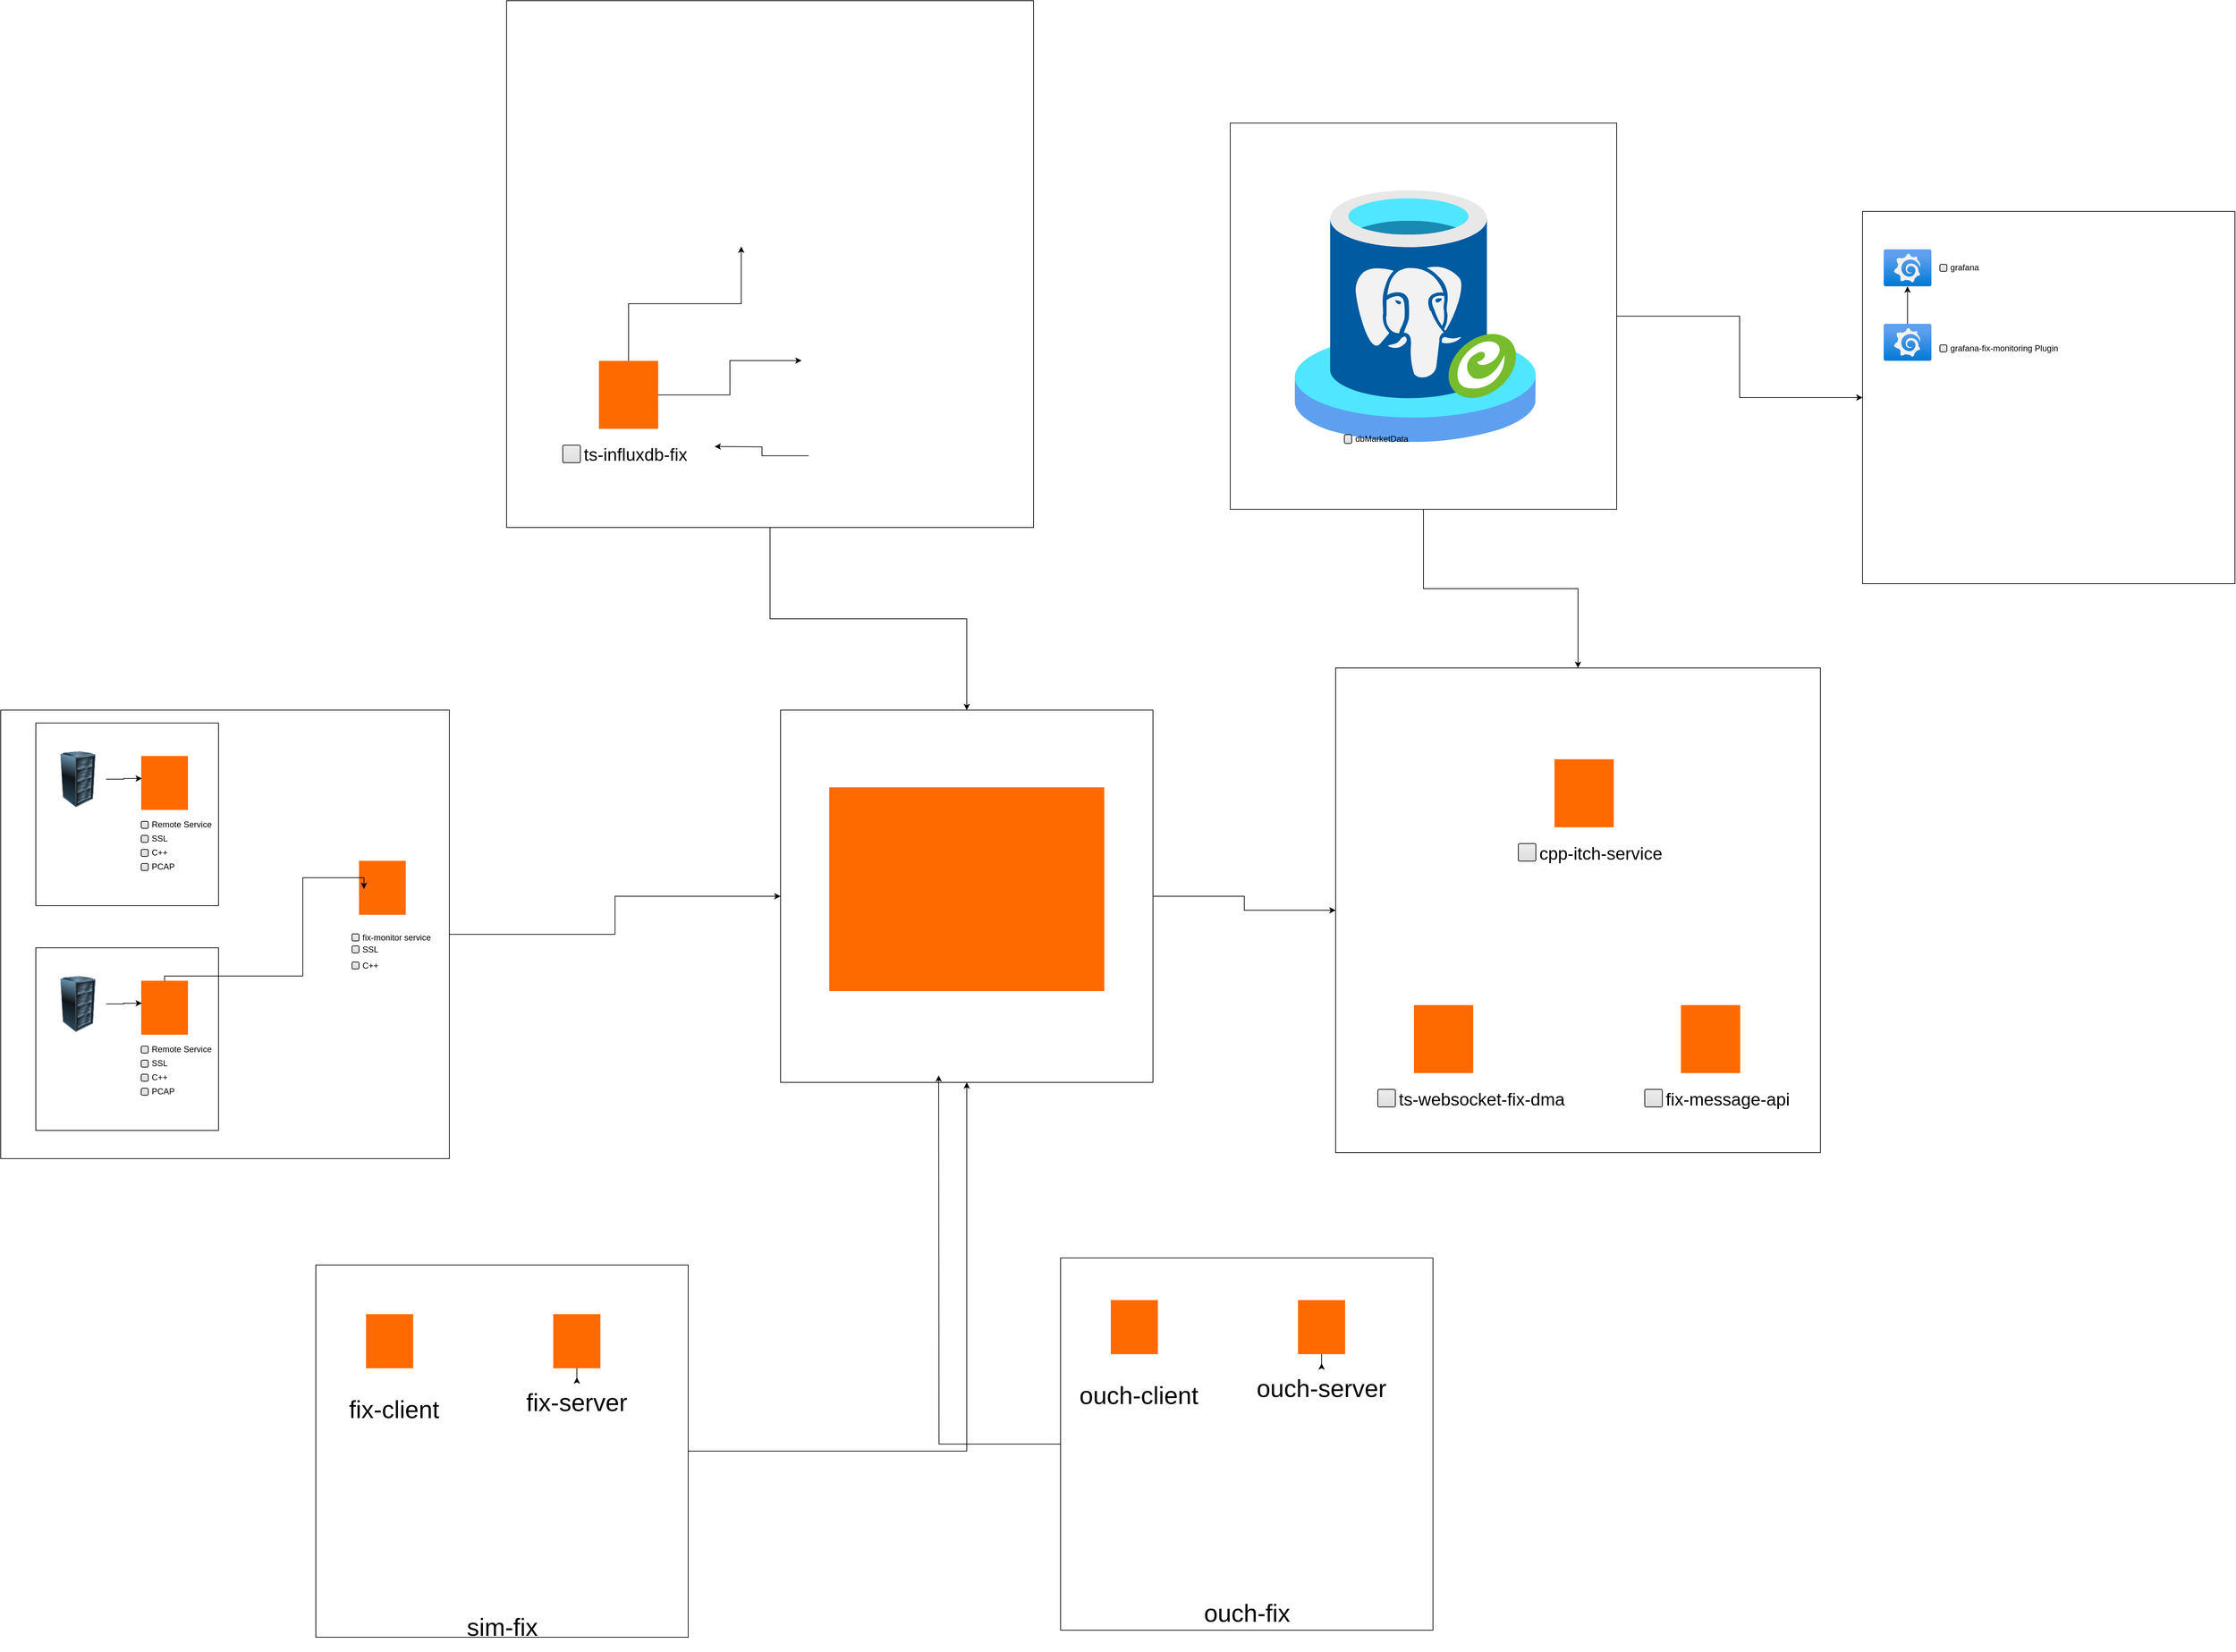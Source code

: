 <mxfile version="26.2.14">
  <diagram name="Page-1" id="Bn2f4_8WebnBMHvuVNAl">
    <mxGraphModel dx="4783" dy="3750" grid="1" gridSize="10" guides="1" tooltips="1" connect="1" arrows="1" fold="1" page="1" pageScale="1" pageWidth="850" pageHeight="1100" math="0" shadow="0">
      <root>
        <mxCell id="0" />
        <mxCell id="1" parent="0" />
        <mxCell id="mi6dfQoFwBmpPyF7Z1ts-6" style="edgeStyle=orthogonalEdgeStyle;rounded=0;orthogonalLoop=1;jettySize=auto;html=1;" edge="1" parent="1" source="fPYPMNEVIKLgvC5DWrea-23" target="iIMbkNhyBwI1xsPDOUZN-13">
          <mxGeometry relative="1" as="geometry" />
        </mxCell>
        <mxCell id="mi6dfQoFwBmpPyF7Z1ts-43" style="edgeStyle=orthogonalEdgeStyle;rounded=0;orthogonalLoop=1;jettySize=auto;html=1;" edge="1" parent="1" source="iIMbkNhyBwI1xsPDOUZN-13" target="fPYPMNEVIKLgvC5DWrea-22">
          <mxGeometry relative="1" as="geometry" />
        </mxCell>
        <mxCell id="iIMbkNhyBwI1xsPDOUZN-13" value="" style="whiteSpace=wrap;html=1;aspect=fixed;" parent="1" vertex="1">
          <mxGeometry x="440" width="530" height="530" as="geometry" />
        </mxCell>
        <mxCell id="iIMbkNhyBwI1xsPDOUZN-41" value="" style="points=[];aspect=fixed;html=1;align=center;shadow=0;dashed=0;fillColor=#FF6A00;strokeColor=none;shape=mxgraph.alibaba_cloud.kafka;" parent="1" vertex="1">
          <mxGeometry x="509.25" y="110" width="391.5" height="290" as="geometry" />
        </mxCell>
        <mxCell id="mi6dfQoFwBmpPyF7Z1ts-4" style="edgeStyle=orthogonalEdgeStyle;rounded=0;orthogonalLoop=1;jettySize=auto;html=1;" edge="1" parent="1" source="fPYPMNEVIKLgvC5DWrea-16" target="iIMbkNhyBwI1xsPDOUZN-13">
          <mxGeometry relative="1" as="geometry" />
        </mxCell>
        <mxCell id="mi6dfQoFwBmpPyF7Z1ts-7" value="" style="group" vertex="1" connectable="0" parent="1">
          <mxGeometry x="-670" width="638.6" height="638.6" as="geometry" />
        </mxCell>
        <mxCell id="fPYPMNEVIKLgvC5DWrea-23" value="" style="whiteSpace=wrap;html=1;aspect=fixed;" parent="mi6dfQoFwBmpPyF7Z1ts-7" vertex="1">
          <mxGeometry width="638.6" height="638.6" as="geometry" />
        </mxCell>
        <mxCell id="iIMbkNhyBwI1xsPDOUZN-2" value="" style="whiteSpace=wrap;html=1;aspect=fixed;" parent="mi6dfQoFwBmpPyF7Z1ts-7" vertex="1">
          <mxGeometry x="50" y="18.4" width="260" height="260" as="geometry" />
        </mxCell>
        <mxCell id="iIMbkNhyBwI1xsPDOUZN-1" value="" style="image;html=1;image=img/lib/clip_art/computers/Server_Rack_128x128.png" parent="mi6dfQoFwBmpPyF7Z1ts-7" vertex="1">
          <mxGeometry x="70" y="58.4" width="80" height="80" as="geometry" />
        </mxCell>
        <mxCell id="iIMbkNhyBwI1xsPDOUZN-6" value="" style="points=[];aspect=fixed;html=1;align=center;shadow=0;dashed=0;fillColor=#FF6A00;strokeColor=none;shape=mxgraph.alibaba_cloud.ahas_application_high_availability_service;" parent="mi6dfQoFwBmpPyF7Z1ts-7" vertex="1">
          <mxGeometry x="200" y="65.3" width="66.5" height="76.8" as="geometry" />
        </mxCell>
        <mxCell id="iIMbkNhyBwI1xsPDOUZN-8" style="edgeStyle=orthogonalEdgeStyle;rounded=0;orthogonalLoop=1;jettySize=auto;html=1;exitX=1;exitY=0.5;exitDx=0;exitDy=0;entryX=0.015;entryY=0.418;entryDx=0;entryDy=0;entryPerimeter=0;" parent="mi6dfQoFwBmpPyF7Z1ts-7" source="iIMbkNhyBwI1xsPDOUZN-1" target="iIMbkNhyBwI1xsPDOUZN-6" edge="1">
          <mxGeometry relative="1" as="geometry" />
        </mxCell>
        <mxCell id="iIMbkNhyBwI1xsPDOUZN-9" value="Remote Service" style="html=1;shadow=0;dashed=0;shape=mxgraph.bootstrap.checkbox2;labelPosition=right;verticalLabelPosition=middle;align=left;verticalAlign=middle;gradientColor=#DEDEDE;fillColor=#EDEDED;checked=0;spacing=5;checkedFill=#0085FC;checkedStroke=#ffffff;sketch=0;" parent="mi6dfQoFwBmpPyF7Z1ts-7" vertex="1">
          <mxGeometry x="200" y="158.4" width="10" height="10" as="geometry" />
        </mxCell>
        <mxCell id="iIMbkNhyBwI1xsPDOUZN-11" value="SSL" style="html=1;shadow=0;dashed=0;shape=mxgraph.bootstrap.checkbox2;labelPosition=right;verticalLabelPosition=middle;align=left;verticalAlign=middle;gradientColor=#DEDEDE;fillColor=#EDEDED;checked=0;spacing=5;checkedFill=#0085FC;checkedStroke=#ffffff;sketch=0;" parent="mi6dfQoFwBmpPyF7Z1ts-7" vertex="1">
          <mxGeometry x="200" y="178.4" width="10" height="10" as="geometry" />
        </mxCell>
        <mxCell id="iIMbkNhyBwI1xsPDOUZN-12" value="" style="points=[];aspect=fixed;html=1;align=center;shadow=0;dashed=0;fillColor=#FF6A00;strokeColor=none;shape=mxgraph.alibaba_cloud.ahas_application_high_availability_service;" parent="mi6dfQoFwBmpPyF7Z1ts-7" vertex="1">
          <mxGeometry x="510" y="214.6" width="66.5" height="76.8" as="geometry" />
        </mxCell>
        <mxCell id="iIMbkNhyBwI1xsPDOUZN-15" value="fix-monitor service" style="html=1;shadow=0;dashed=0;shape=mxgraph.bootstrap.checkbox2;labelPosition=right;verticalLabelPosition=middle;align=left;verticalAlign=middle;gradientColor=#DEDEDE;fillColor=#EDEDED;checked=0;spacing=5;checkedFill=#0085FC;checkedStroke=#ffffff;sketch=0;" parent="mi6dfQoFwBmpPyF7Z1ts-7" vertex="1">
          <mxGeometry x="500" y="318.6" width="10" height="10" as="geometry" />
        </mxCell>
        <mxCell id="iIMbkNhyBwI1xsPDOUZN-18" value="" style="whiteSpace=wrap;html=1;aspect=fixed;" parent="mi6dfQoFwBmpPyF7Z1ts-7" vertex="1">
          <mxGeometry x="50" y="338.4" width="260" height="260" as="geometry" />
        </mxCell>
        <mxCell id="iIMbkNhyBwI1xsPDOUZN-19" value="" style="image;html=1;image=img/lib/clip_art/computers/Server_Rack_128x128.png" parent="mi6dfQoFwBmpPyF7Z1ts-7" vertex="1">
          <mxGeometry x="70" y="378.4" width="80" height="80" as="geometry" />
        </mxCell>
        <mxCell id="iIMbkNhyBwI1xsPDOUZN-20" value="" style="points=[];aspect=fixed;html=1;align=center;shadow=0;dashed=0;fillColor=#FF6A00;strokeColor=none;shape=mxgraph.alibaba_cloud.ahas_application_high_availability_service;" parent="mi6dfQoFwBmpPyF7Z1ts-7" vertex="1">
          <mxGeometry x="200" y="385.3" width="66.5" height="76.8" as="geometry" />
        </mxCell>
        <mxCell id="iIMbkNhyBwI1xsPDOUZN-21" style="edgeStyle=orthogonalEdgeStyle;rounded=0;orthogonalLoop=1;jettySize=auto;html=1;exitX=1;exitY=0.5;exitDx=0;exitDy=0;entryX=0.015;entryY=0.418;entryDx=0;entryDy=0;entryPerimeter=0;" parent="mi6dfQoFwBmpPyF7Z1ts-7" source="iIMbkNhyBwI1xsPDOUZN-19" target="iIMbkNhyBwI1xsPDOUZN-20" edge="1">
          <mxGeometry relative="1" as="geometry" />
        </mxCell>
        <mxCell id="iIMbkNhyBwI1xsPDOUZN-22" value="Remote Service" style="html=1;shadow=0;dashed=0;shape=mxgraph.bootstrap.checkbox2;labelPosition=right;verticalLabelPosition=middle;align=left;verticalAlign=middle;gradientColor=#DEDEDE;fillColor=#EDEDED;checked=0;spacing=5;checkedFill=#0085FC;checkedStroke=#ffffff;sketch=0;" parent="mi6dfQoFwBmpPyF7Z1ts-7" vertex="1">
          <mxGeometry x="200" y="478.4" width="10" height="10" as="geometry" />
        </mxCell>
        <mxCell id="iIMbkNhyBwI1xsPDOUZN-23" value="SSL" style="html=1;shadow=0;dashed=0;shape=mxgraph.bootstrap.checkbox2;labelPosition=right;verticalLabelPosition=middle;align=left;verticalAlign=middle;gradientColor=#DEDEDE;fillColor=#EDEDED;checked=0;spacing=5;checkedFill=#0085FC;checkedStroke=#ffffff;sketch=0;" parent="mi6dfQoFwBmpPyF7Z1ts-7" vertex="1">
          <mxGeometry x="200" y="498.4" width="10" height="10" as="geometry" />
        </mxCell>
        <mxCell id="iIMbkNhyBwI1xsPDOUZN-24" value="SSL" style="html=1;shadow=0;dashed=0;shape=mxgraph.bootstrap.checkbox2;labelPosition=right;verticalLabelPosition=middle;align=left;verticalAlign=middle;gradientColor=#DEDEDE;fillColor=#EDEDED;checked=0;spacing=5;checkedFill=#0085FC;checkedStroke=#ffffff;sketch=0;" parent="mi6dfQoFwBmpPyF7Z1ts-7" vertex="1">
          <mxGeometry x="500" y="335.6" width="10" height="10" as="geometry" />
        </mxCell>
        <mxCell id="iIMbkNhyBwI1xsPDOUZN-25" style="edgeStyle=orthogonalEdgeStyle;rounded=0;orthogonalLoop=1;jettySize=auto;html=1;entryX=0.105;entryY=0.521;entryDx=0;entryDy=0;entryPerimeter=0;" parent="mi6dfQoFwBmpPyF7Z1ts-7" source="iIMbkNhyBwI1xsPDOUZN-20" target="iIMbkNhyBwI1xsPDOUZN-12" edge="1">
          <mxGeometry relative="1" as="geometry">
            <Array as="points">
              <mxPoint x="233" y="378.6" />
              <mxPoint x="430" y="378.6" />
              <mxPoint x="430" y="238.6" />
              <mxPoint x="517" y="238.6" />
            </Array>
          </mxGeometry>
        </mxCell>
        <mxCell id="iIMbkNhyBwI1xsPDOUZN-26" value="C++" style="html=1;shadow=0;dashed=0;shape=mxgraph.bootstrap.checkbox2;labelPosition=right;verticalLabelPosition=middle;align=left;verticalAlign=middle;gradientColor=#DEDEDE;fillColor=#EDEDED;checked=0;spacing=5;checkedFill=#0085FC;checkedStroke=#ffffff;sketch=0;" parent="mi6dfQoFwBmpPyF7Z1ts-7" vertex="1">
          <mxGeometry x="200" y="198.4" width="10" height="10" as="geometry" />
        </mxCell>
        <mxCell id="iIMbkNhyBwI1xsPDOUZN-27" value="C++" style="html=1;shadow=0;dashed=0;shape=mxgraph.bootstrap.checkbox2;labelPosition=right;verticalLabelPosition=middle;align=left;verticalAlign=middle;gradientColor=#DEDEDE;fillColor=#EDEDED;checked=0;spacing=5;checkedFill=#0085FC;checkedStroke=#ffffff;sketch=0;" parent="mi6dfQoFwBmpPyF7Z1ts-7" vertex="1">
          <mxGeometry x="200" y="518.4" width="10" height="10" as="geometry" />
        </mxCell>
        <mxCell id="iIMbkNhyBwI1xsPDOUZN-28" value="C++" style="html=1;shadow=0;dashed=0;shape=mxgraph.bootstrap.checkbox2;labelPosition=right;verticalLabelPosition=middle;align=left;verticalAlign=middle;gradientColor=#DEDEDE;fillColor=#EDEDED;checked=0;spacing=5;checkedFill=#0085FC;checkedStroke=#ffffff;sketch=0;" parent="mi6dfQoFwBmpPyF7Z1ts-7" vertex="1">
          <mxGeometry x="500" y="358.6" width="10" height="10" as="geometry" />
        </mxCell>
        <mxCell id="iIMbkNhyBwI1xsPDOUZN-29" value="PCAP&amp;nbsp;" style="html=1;shadow=0;dashed=0;shape=mxgraph.bootstrap.checkbox2;labelPosition=right;verticalLabelPosition=middle;align=left;verticalAlign=middle;gradientColor=#DEDEDE;fillColor=#EDEDED;checked=0;spacing=5;checkedFill=#0085FC;checkedStroke=#ffffff;sketch=0;" parent="mi6dfQoFwBmpPyF7Z1ts-7" vertex="1">
          <mxGeometry x="200" y="218.4" width="10" height="10" as="geometry" />
        </mxCell>
        <mxCell id="iIMbkNhyBwI1xsPDOUZN-30" value="PCAP&amp;nbsp;" style="html=1;shadow=0;dashed=0;shape=mxgraph.bootstrap.checkbox2;labelPosition=right;verticalLabelPosition=middle;align=left;verticalAlign=middle;gradientColor=#DEDEDE;fillColor=#EDEDED;checked=0;spacing=5;checkedFill=#0085FC;checkedStroke=#ffffff;sketch=0;" parent="mi6dfQoFwBmpPyF7Z1ts-7" vertex="1">
          <mxGeometry x="200" y="538.4" width="10" height="10" as="geometry" />
        </mxCell>
        <mxCell id="mi6dfQoFwBmpPyF7Z1ts-8" value="" style="group" vertex="1" connectable="0" parent="1">
          <mxGeometry x="-240" y="790" width="548.54" height="550" as="geometry" />
        </mxCell>
        <mxCell id="fPYPMNEVIKLgvC5DWrea-16" value="" style="whiteSpace=wrap;html=1;aspect=fixed;" parent="mi6dfQoFwBmpPyF7Z1ts-8" vertex="1">
          <mxGeometry x="18.54" width="530" height="530" as="geometry" />
        </mxCell>
        <mxCell id="fPYPMNEVIKLgvC5DWrea-18" value="" style="points=[];aspect=fixed;html=1;align=center;shadow=0;dashed=0;fillColor=#FF6A00;strokeColor=none;shape=mxgraph.alibaba_cloud.ask_ack_container_service_for_kubernetes;" parent="mi6dfQoFwBmpPyF7Z1ts-8" vertex="1">
          <mxGeometry x="90.0" y="70" width="67.09" height="77" as="geometry" />
        </mxCell>
        <mxCell id="mi6dfQoFwBmpPyF7Z1ts-3" value="" style="edgeStyle=orthogonalEdgeStyle;rounded=0;orthogonalLoop=1;jettySize=auto;html=1;" edge="1" parent="mi6dfQoFwBmpPyF7Z1ts-8" source="fPYPMNEVIKLgvC5DWrea-19" target="mi6dfQoFwBmpPyF7Z1ts-2">
          <mxGeometry relative="1" as="geometry" />
        </mxCell>
        <mxCell id="fPYPMNEVIKLgvC5DWrea-19" value="" style="points=[];aspect=fixed;html=1;align=center;shadow=0;dashed=0;fillColor=#FF6A00;strokeColor=none;shape=mxgraph.alibaba_cloud.ask_ack_container_service_for_kubernetes;" parent="mi6dfQoFwBmpPyF7Z1ts-8" vertex="1">
          <mxGeometry x="356.46" y="70" width="67.09" height="77" as="geometry" />
        </mxCell>
        <mxCell id="fPYPMNEVIKLgvC5DWrea-24" value="&lt;font style=&quot;font-size: 35px;&quot;&gt;sim-fix&lt;/font&gt;" style="text;html=1;align=center;verticalAlign=middle;whiteSpace=wrap;rounded=0;strokeWidth=6;" parent="mi6dfQoFwBmpPyF7Z1ts-8" vertex="1">
          <mxGeometry x="153.54" y="480" width="260" height="70" as="geometry" />
        </mxCell>
        <mxCell id="mi6dfQoFwBmpPyF7Z1ts-1" value="&lt;font style=&quot;font-size: 35px;&quot;&gt;fix-client&lt;/font&gt;" style="text;html=1;align=center;verticalAlign=middle;whiteSpace=wrap;rounded=0;strokeWidth=6;" vertex="1" parent="mi6dfQoFwBmpPyF7Z1ts-8">
          <mxGeometry y="170" width="260" height="70" as="geometry" />
        </mxCell>
        <mxCell id="mi6dfQoFwBmpPyF7Z1ts-2" value="&lt;font style=&quot;font-size: 35px;&quot;&gt;fix-server&lt;/font&gt;" style="text;html=1;align=center;verticalAlign=middle;whiteSpace=wrap;rounded=0;strokeWidth=6;" vertex="1" parent="mi6dfQoFwBmpPyF7Z1ts-8">
          <mxGeometry x="260" y="160" width="260" height="70" as="geometry" />
        </mxCell>
        <mxCell id="mi6dfQoFwBmpPyF7Z1ts-9" value="" style="group" vertex="1" connectable="0" parent="1">
          <mxGeometry x="820" y="770" width="548.54" height="550" as="geometry" />
        </mxCell>
        <mxCell id="mi6dfQoFwBmpPyF7Z1ts-10" value="" style="whiteSpace=wrap;html=1;aspect=fixed;" vertex="1" parent="mi6dfQoFwBmpPyF7Z1ts-9">
          <mxGeometry x="18.54" y="10" width="530" height="530" as="geometry" />
        </mxCell>
        <mxCell id="mi6dfQoFwBmpPyF7Z1ts-11" value="" style="points=[];aspect=fixed;html=1;align=center;shadow=0;dashed=0;fillColor=#FF6A00;strokeColor=none;shape=mxgraph.alibaba_cloud.ask_ack_container_service_for_kubernetes;" vertex="1" parent="mi6dfQoFwBmpPyF7Z1ts-9">
          <mxGeometry x="90.0" y="70" width="67.09" height="77" as="geometry" />
        </mxCell>
        <mxCell id="mi6dfQoFwBmpPyF7Z1ts-12" value="" style="edgeStyle=orthogonalEdgeStyle;rounded=0;orthogonalLoop=1;jettySize=auto;html=1;" edge="1" parent="mi6dfQoFwBmpPyF7Z1ts-9" source="mi6dfQoFwBmpPyF7Z1ts-13" target="mi6dfQoFwBmpPyF7Z1ts-16">
          <mxGeometry relative="1" as="geometry" />
        </mxCell>
        <mxCell id="mi6dfQoFwBmpPyF7Z1ts-13" value="" style="points=[];aspect=fixed;html=1;align=center;shadow=0;dashed=0;fillColor=#FF6A00;strokeColor=none;shape=mxgraph.alibaba_cloud.ask_ack_container_service_for_kubernetes;" vertex="1" parent="mi6dfQoFwBmpPyF7Z1ts-9">
          <mxGeometry x="356.46" y="70" width="67.09" height="77" as="geometry" />
        </mxCell>
        <mxCell id="mi6dfQoFwBmpPyF7Z1ts-14" value="&lt;font style=&quot;font-size: 35px;&quot;&gt;ouch-fix&lt;/font&gt;" style="text;html=1;align=center;verticalAlign=middle;whiteSpace=wrap;rounded=0;strokeWidth=6;" vertex="1" parent="mi6dfQoFwBmpPyF7Z1ts-9">
          <mxGeometry x="153.54" y="480" width="260" height="70" as="geometry" />
        </mxCell>
        <mxCell id="mi6dfQoFwBmpPyF7Z1ts-15" value="&lt;font style=&quot;font-size: 35px;&quot;&gt;ouch-client&lt;/font&gt;" style="text;html=1;align=center;verticalAlign=middle;whiteSpace=wrap;rounded=0;strokeWidth=6;" vertex="1" parent="mi6dfQoFwBmpPyF7Z1ts-9">
          <mxGeometry y="170" width="260" height="70" as="geometry" />
        </mxCell>
        <mxCell id="mi6dfQoFwBmpPyF7Z1ts-16" value="&lt;font style=&quot;font-size: 35px;&quot;&gt;ouch-server&lt;/font&gt;" style="text;html=1;align=center;verticalAlign=middle;whiteSpace=wrap;rounded=0;strokeWidth=6;" vertex="1" parent="mi6dfQoFwBmpPyF7Z1ts-9">
          <mxGeometry x="260" y="160" width="260" height="70" as="geometry" />
        </mxCell>
        <mxCell id="mi6dfQoFwBmpPyF7Z1ts-17" style="edgeStyle=orthogonalEdgeStyle;rounded=0;orthogonalLoop=1;jettySize=auto;html=1;entryX=0.5;entryY=1;entryDx=0;entryDy=0;" edge="1" parent="1" source="mi6dfQoFwBmpPyF7Z1ts-10">
          <mxGeometry relative="1" as="geometry">
            <mxPoint x="665" y="520.0" as="targetPoint" />
          </mxGeometry>
        </mxCell>
        <mxCell id="mi6dfQoFwBmpPyF7Z1ts-18" value="" style="group" vertex="1" connectable="0" parent="1">
          <mxGeometry x="50" y="-1010" width="750" height="750" as="geometry" />
        </mxCell>
        <mxCell id="fPYPMNEVIKLgvC5DWrea-2" value="" style="whiteSpace=wrap;html=1;aspect=fixed;container=1;" parent="mi6dfQoFwBmpPyF7Z1ts-18" vertex="1">
          <mxGeometry width="750" height="750" as="geometry" />
        </mxCell>
        <mxCell id="mi6dfQoFwBmpPyF7Z1ts-27" value="" style="group" vertex="1" connectable="0" parent="fPYPMNEVIKLgvC5DWrea-2">
          <mxGeometry x="80" y="512.8" width="135.84" height="145" as="geometry" />
        </mxCell>
        <mxCell id="mi6dfQoFwBmpPyF7Z1ts-28" value="" style="points=[];aspect=fixed;html=1;align=center;shadow=0;dashed=0;fillColor=#FF6A00;strokeColor=none;shape=mxgraph.alibaba_cloud.ask_ack_container_service_for_kubernetes;" vertex="1" parent="mi6dfQoFwBmpPyF7Z1ts-27">
          <mxGeometry x="51.5" width="84.34" height="96.8" as="geometry" />
        </mxCell>
        <mxCell id="mi6dfQoFwBmpPyF7Z1ts-29" value="ts-influxdb-fix" style="html=1;shadow=0;dashed=0;shape=mxgraph.bootstrap.checkbox2;labelPosition=right;verticalLabelPosition=middle;align=left;verticalAlign=middle;gradientColor=#DEDEDE;fillColor=#EDEDED;checked=0;spacing=5;checkedFill=#0085FC;checkedStroke=#ffffff;sketch=0;fontSize=25;" vertex="1" parent="mi6dfQoFwBmpPyF7Z1ts-27">
          <mxGeometry y="120" width="25" height="25" as="geometry" />
        </mxCell>
        <mxCell id="fPYPMNEVIKLgvC5DWrea-1" value="" style="shape=image;verticalLabelPosition=bottom;labelBackgroundColor=default;verticalAlign=top;aspect=fixed;imageAspect=0;image=https://www.niagaramarketplace.com/media/catalog/product/cache/8ec2f9f1aafbe7f04b9376f56dd1d327/m/a/marketplace_icons_13_.png;" parent="mi6dfQoFwBmpPyF7Z1ts-18" vertex="1">
          <mxGeometry x="159" width="350" height="350" as="geometry" />
        </mxCell>
        <mxCell id="fPYPMNEVIKLgvC5DWrea-7" value="" style="shape=image;verticalLabelPosition=bottom;labelBackgroundColor=default;verticalAlign=top;aspect=fixed;imageAspect=0;image=https://upload.wikimedia.org/wikipedia/commons/thumb/c/cd/WebSocket_colored_logo.svg/250px-WebSocket_colored_logo.svg.png;" parent="mi6dfQoFwBmpPyF7Z1ts-18" vertex="1">
          <mxGeometry x="430" y="590" width="115.73" height="115.73" as="geometry" />
        </mxCell>
        <mxCell id="fPYPMNEVIKLgvC5DWrea-11" value="" style="shape=image;verticalLabelPosition=bottom;labelBackgroundColor=default;verticalAlign=top;aspect=fixed;imageAspect=0;image=https://images.seeklogo.com/logo-png/27/2/webhooks-logo-png_seeklogo-274079.png;" parent="mi6dfQoFwBmpPyF7Z1ts-18" vertex="1">
          <mxGeometry x="420" y="446.55" width="131.45" height="131.45" as="geometry" />
        </mxCell>
        <mxCell id="fPYPMNEVIKLgvC5DWrea-13" style="edgeStyle=orthogonalEdgeStyle;rounded=0;orthogonalLoop=1;jettySize=auto;html=1;entryX=0.961;entryY=0.721;entryDx=0;entryDy=0;entryPerimeter=0;" parent="mi6dfQoFwBmpPyF7Z1ts-18" source="fPYPMNEVIKLgvC5DWrea-7" edge="1">
          <mxGeometry relative="1" as="geometry">
            <mxPoint x="296.075" y="634.67" as="targetPoint" />
          </mxGeometry>
        </mxCell>
        <mxCell id="mi6dfQoFwBmpPyF7Z1ts-33" style="edgeStyle=orthogonalEdgeStyle;rounded=0;orthogonalLoop=1;jettySize=auto;html=1;" edge="1" parent="mi6dfQoFwBmpPyF7Z1ts-18" source="mi6dfQoFwBmpPyF7Z1ts-28" target="fPYPMNEVIKLgvC5DWrea-1">
          <mxGeometry relative="1" as="geometry" />
        </mxCell>
        <mxCell id="mi6dfQoFwBmpPyF7Z1ts-35" style="edgeStyle=orthogonalEdgeStyle;rounded=0;orthogonalLoop=1;jettySize=auto;html=1;" edge="1" parent="mi6dfQoFwBmpPyF7Z1ts-18" source="mi6dfQoFwBmpPyF7Z1ts-28" target="fPYPMNEVIKLgvC5DWrea-11">
          <mxGeometry relative="1" as="geometry" />
        </mxCell>
        <mxCell id="mi6dfQoFwBmpPyF7Z1ts-19" style="edgeStyle=orthogonalEdgeStyle;rounded=0;orthogonalLoop=1;jettySize=auto;html=1;" edge="1" parent="1" source="fPYPMNEVIKLgvC5DWrea-2" target="iIMbkNhyBwI1xsPDOUZN-13">
          <mxGeometry relative="1" as="geometry" />
        </mxCell>
        <mxCell id="mi6dfQoFwBmpPyF7Z1ts-20" value="" style="group" vertex="1" connectable="0" parent="1">
          <mxGeometry x="1120" y="-940" width="550" height="660" as="geometry" />
        </mxCell>
        <mxCell id="mi6dfQoFwBmpPyF7Z1ts-21" value="" style="group" vertex="1" connectable="0" parent="mi6dfQoFwBmpPyF7Z1ts-20">
          <mxGeometry x="-40" y="104.15" width="550" height="550" as="geometry" />
        </mxCell>
        <mxCell id="iIMbkNhyBwI1xsPDOUZN-68" value="" style="whiteSpace=wrap;html=1;aspect=fixed;" parent="mi6dfQoFwBmpPyF7Z1ts-21" vertex="1">
          <mxGeometry width="550" height="550" as="geometry" />
        </mxCell>
        <mxCell id="iIMbkNhyBwI1xsPDOUZN-67" value="" style="image;aspect=fixed;html=1;points=[];align=center;fontSize=12;image=img/lib/azure2/other/Arc_PostgreSQL.svg;" parent="mi6dfQoFwBmpPyF7Z1ts-21" vertex="1">
          <mxGeometry x="91.89" y="95.85" width="342.92" height="358.3" as="geometry" />
        </mxCell>
        <mxCell id="iIMbkNhyBwI1xsPDOUZN-73" value="dbMarketData" style="html=1;shadow=0;dashed=0;shape=mxgraph.bootstrap.checkbox2;labelPosition=right;verticalLabelPosition=middle;align=left;verticalAlign=middle;gradientColor=#DEDEDE;fillColor=#EDEDED;checked=0;spacing=5;checkedFill=#0085FC;checkedStroke=#ffffff;sketch=0;" parent="mi6dfQoFwBmpPyF7Z1ts-21" vertex="1">
          <mxGeometry x="162.453" y="443.775" width="10.377" height="12.453" as="geometry" />
        </mxCell>
        <mxCell id="mi6dfQoFwBmpPyF7Z1ts-22" style="edgeStyle=orthogonalEdgeStyle;rounded=0;orthogonalLoop=1;jettySize=auto;html=1;" edge="1" parent="1" source="iIMbkNhyBwI1xsPDOUZN-68" target="fPYPMNEVIKLgvC5DWrea-22">
          <mxGeometry relative="1" as="geometry" />
        </mxCell>
        <mxCell id="mi6dfQoFwBmpPyF7Z1ts-23" style="edgeStyle=orthogonalEdgeStyle;rounded=0;orthogonalLoop=1;jettySize=auto;html=1;" edge="1" parent="1" source="iIMbkNhyBwI1xsPDOUZN-68" target="iIMbkNhyBwI1xsPDOUZN-53">
          <mxGeometry relative="1" as="geometry" />
        </mxCell>
        <mxCell id="mi6dfQoFwBmpPyF7Z1ts-24" value="" style="group" vertex="1" connectable="0" parent="1">
          <mxGeometry x="1980" y="-710" width="530" height="530" as="geometry" />
        </mxCell>
        <mxCell id="iIMbkNhyBwI1xsPDOUZN-53" value="" style="whiteSpace=wrap;html=1;aspect=fixed;" parent="mi6dfQoFwBmpPyF7Z1ts-24" vertex="1">
          <mxGeometry width="530" height="530" as="geometry" />
        </mxCell>
        <mxCell id="iIMbkNhyBwI1xsPDOUZN-50" value="" style="image;aspect=fixed;html=1;points=[];align=center;fontSize=12;image=img/lib/azure2/other/Grafana.svg;" parent="mi6dfQoFwBmpPyF7Z1ts-24" vertex="1">
          <mxGeometry x="30" y="54" width="68" height="52.8" as="geometry" />
        </mxCell>
        <mxCell id="iIMbkNhyBwI1xsPDOUZN-51" value="grafana" style="html=1;shadow=0;dashed=0;shape=mxgraph.bootstrap.checkbox2;labelPosition=right;verticalLabelPosition=middle;align=left;verticalAlign=middle;gradientColor=#DEDEDE;fillColor=#EDEDED;checked=0;spacing=5;checkedFill=#0085FC;checkedStroke=#ffffff;sketch=0;" parent="mi6dfQoFwBmpPyF7Z1ts-24" vertex="1">
          <mxGeometry x="110" y="75.4" width="10" height="10" as="geometry" />
        </mxCell>
        <mxCell id="iIMbkNhyBwI1xsPDOUZN-71" style="edgeStyle=orthogonalEdgeStyle;rounded=0;orthogonalLoop=1;jettySize=auto;html=1;" parent="mi6dfQoFwBmpPyF7Z1ts-24" source="iIMbkNhyBwI1xsPDOUZN-55" target="iIMbkNhyBwI1xsPDOUZN-50" edge="1">
          <mxGeometry relative="1" as="geometry" />
        </mxCell>
        <mxCell id="iIMbkNhyBwI1xsPDOUZN-55" value="" style="image;aspect=fixed;html=1;points=[];align=center;fontSize=12;image=img/lib/azure2/other/Grafana.svg;" parent="mi6dfQoFwBmpPyF7Z1ts-24" vertex="1">
          <mxGeometry x="30" y="160.0" width="68" height="52.8" as="geometry" />
        </mxCell>
        <mxCell id="iIMbkNhyBwI1xsPDOUZN-56" value="grafana-fix-monitoring Plugin" style="html=1;shadow=0;dashed=0;shape=mxgraph.bootstrap.checkbox2;labelPosition=right;verticalLabelPosition=middle;align=left;verticalAlign=middle;gradientColor=#DEDEDE;fillColor=#EDEDED;checked=0;spacing=5;checkedFill=#0085FC;checkedStroke=#ffffff;sketch=0;" parent="mi6dfQoFwBmpPyF7Z1ts-24" vertex="1">
          <mxGeometry x="110" y="190" width="10" height="10" as="geometry" />
        </mxCell>
        <mxCell id="fPYPMNEVIKLgvC5DWrea-15" value="" style="shape=image;verticalLabelPosition=bottom;labelBackgroundColor=default;verticalAlign=top;aspect=fixed;imageAspect=0;image=https://static-00.iconduck.com/assets.00/grafana-color-icon-1841x2048-2epnflu7.png;" parent="mi6dfQoFwBmpPyF7Z1ts-24" vertex="1">
          <mxGeometry x="271" y="205.32" width="229" height="254.68" as="geometry" />
        </mxCell>
        <mxCell id="mi6dfQoFwBmpPyF7Z1ts-42" value="" style="group" vertex="1" connectable="0" parent="1">
          <mxGeometry x="1230" y="-60.0" width="690" height="690" as="geometry" />
        </mxCell>
        <mxCell id="fPYPMNEVIKLgvC5DWrea-22" value="" style="whiteSpace=wrap;html=1;aspect=fixed;" parent="mi6dfQoFwBmpPyF7Z1ts-42" vertex="1">
          <mxGeometry width="690" height="690" as="geometry" />
        </mxCell>
        <mxCell id="mi6dfQoFwBmpPyF7Z1ts-41" value="" style="group" vertex="1" connectable="0" parent="mi6dfQoFwBmpPyF7Z1ts-42">
          <mxGeometry x="260" y="130" width="135.84" height="145" as="geometry" />
        </mxCell>
        <mxCell id="iIMbkNhyBwI1xsPDOUZN-33" value="" style="points=[];aspect=fixed;html=1;align=center;shadow=0;dashed=0;fillColor=#FF6A00;strokeColor=none;shape=mxgraph.alibaba_cloud.ask_ack_container_service_for_kubernetes;" parent="mi6dfQoFwBmpPyF7Z1ts-41" vertex="1">
          <mxGeometry x="51.5" width="84.34" height="96.8" as="geometry" />
        </mxCell>
        <mxCell id="iIMbkNhyBwI1xsPDOUZN-34" value="cpp-itch-service" style="html=1;shadow=0;dashed=0;shape=mxgraph.bootstrap.checkbox2;labelPosition=right;verticalLabelPosition=middle;align=left;verticalAlign=middle;gradientColor=#DEDEDE;fillColor=#EDEDED;checked=0;spacing=5;checkedFill=#0085FC;checkedStroke=#ffffff;sketch=0;fontSize=25;" parent="mi6dfQoFwBmpPyF7Z1ts-41" vertex="1">
          <mxGeometry y="120" width="25" height="25" as="geometry" />
        </mxCell>
        <mxCell id="mi6dfQoFwBmpPyF7Z1ts-30" value="" style="group" vertex="1" connectable="0" parent="mi6dfQoFwBmpPyF7Z1ts-42">
          <mxGeometry x="60" y="480" width="135.84" height="145" as="geometry" />
        </mxCell>
        <mxCell id="mi6dfQoFwBmpPyF7Z1ts-31" value="" style="points=[];aspect=fixed;html=1;align=center;shadow=0;dashed=0;fillColor=#FF6A00;strokeColor=none;shape=mxgraph.alibaba_cloud.ask_ack_container_service_for_kubernetes;" vertex="1" parent="mi6dfQoFwBmpPyF7Z1ts-30">
          <mxGeometry x="51.5" width="84.34" height="96.8" as="geometry" />
        </mxCell>
        <mxCell id="mi6dfQoFwBmpPyF7Z1ts-32" value="ts-websocket-fix-dma" style="html=1;shadow=0;dashed=0;shape=mxgraph.bootstrap.checkbox2;labelPosition=right;verticalLabelPosition=middle;align=left;verticalAlign=middle;gradientColor=#DEDEDE;fillColor=#EDEDED;checked=0;spacing=5;checkedFill=#0085FC;checkedStroke=#ffffff;sketch=0;fontSize=25;" vertex="1" parent="mi6dfQoFwBmpPyF7Z1ts-30">
          <mxGeometry y="120" width="25" height="25" as="geometry" />
        </mxCell>
        <mxCell id="mi6dfQoFwBmpPyF7Z1ts-38" value="" style="group" vertex="1" connectable="0" parent="mi6dfQoFwBmpPyF7Z1ts-42">
          <mxGeometry x="440" y="480" width="135.84" height="145" as="geometry" />
        </mxCell>
        <mxCell id="mi6dfQoFwBmpPyF7Z1ts-39" value="" style="points=[];aspect=fixed;html=1;align=center;shadow=0;dashed=0;fillColor=#FF6A00;strokeColor=none;shape=mxgraph.alibaba_cloud.ask_ack_container_service_for_kubernetes;" vertex="1" parent="mi6dfQoFwBmpPyF7Z1ts-38">
          <mxGeometry x="51.5" width="84.34" height="96.8" as="geometry" />
        </mxCell>
        <mxCell id="mi6dfQoFwBmpPyF7Z1ts-40" value="fix-message-api" style="html=1;shadow=0;dashed=0;shape=mxgraph.bootstrap.checkbox2;labelPosition=right;verticalLabelPosition=middle;align=left;verticalAlign=middle;gradientColor=#DEDEDE;fillColor=#EDEDED;checked=0;spacing=5;checkedFill=#0085FC;checkedStroke=#ffffff;sketch=0;fontSize=25;" vertex="1" parent="mi6dfQoFwBmpPyF7Z1ts-38">
          <mxGeometry y="120" width="25" height="25" as="geometry" />
        </mxCell>
      </root>
    </mxGraphModel>
  </diagram>
</mxfile>
